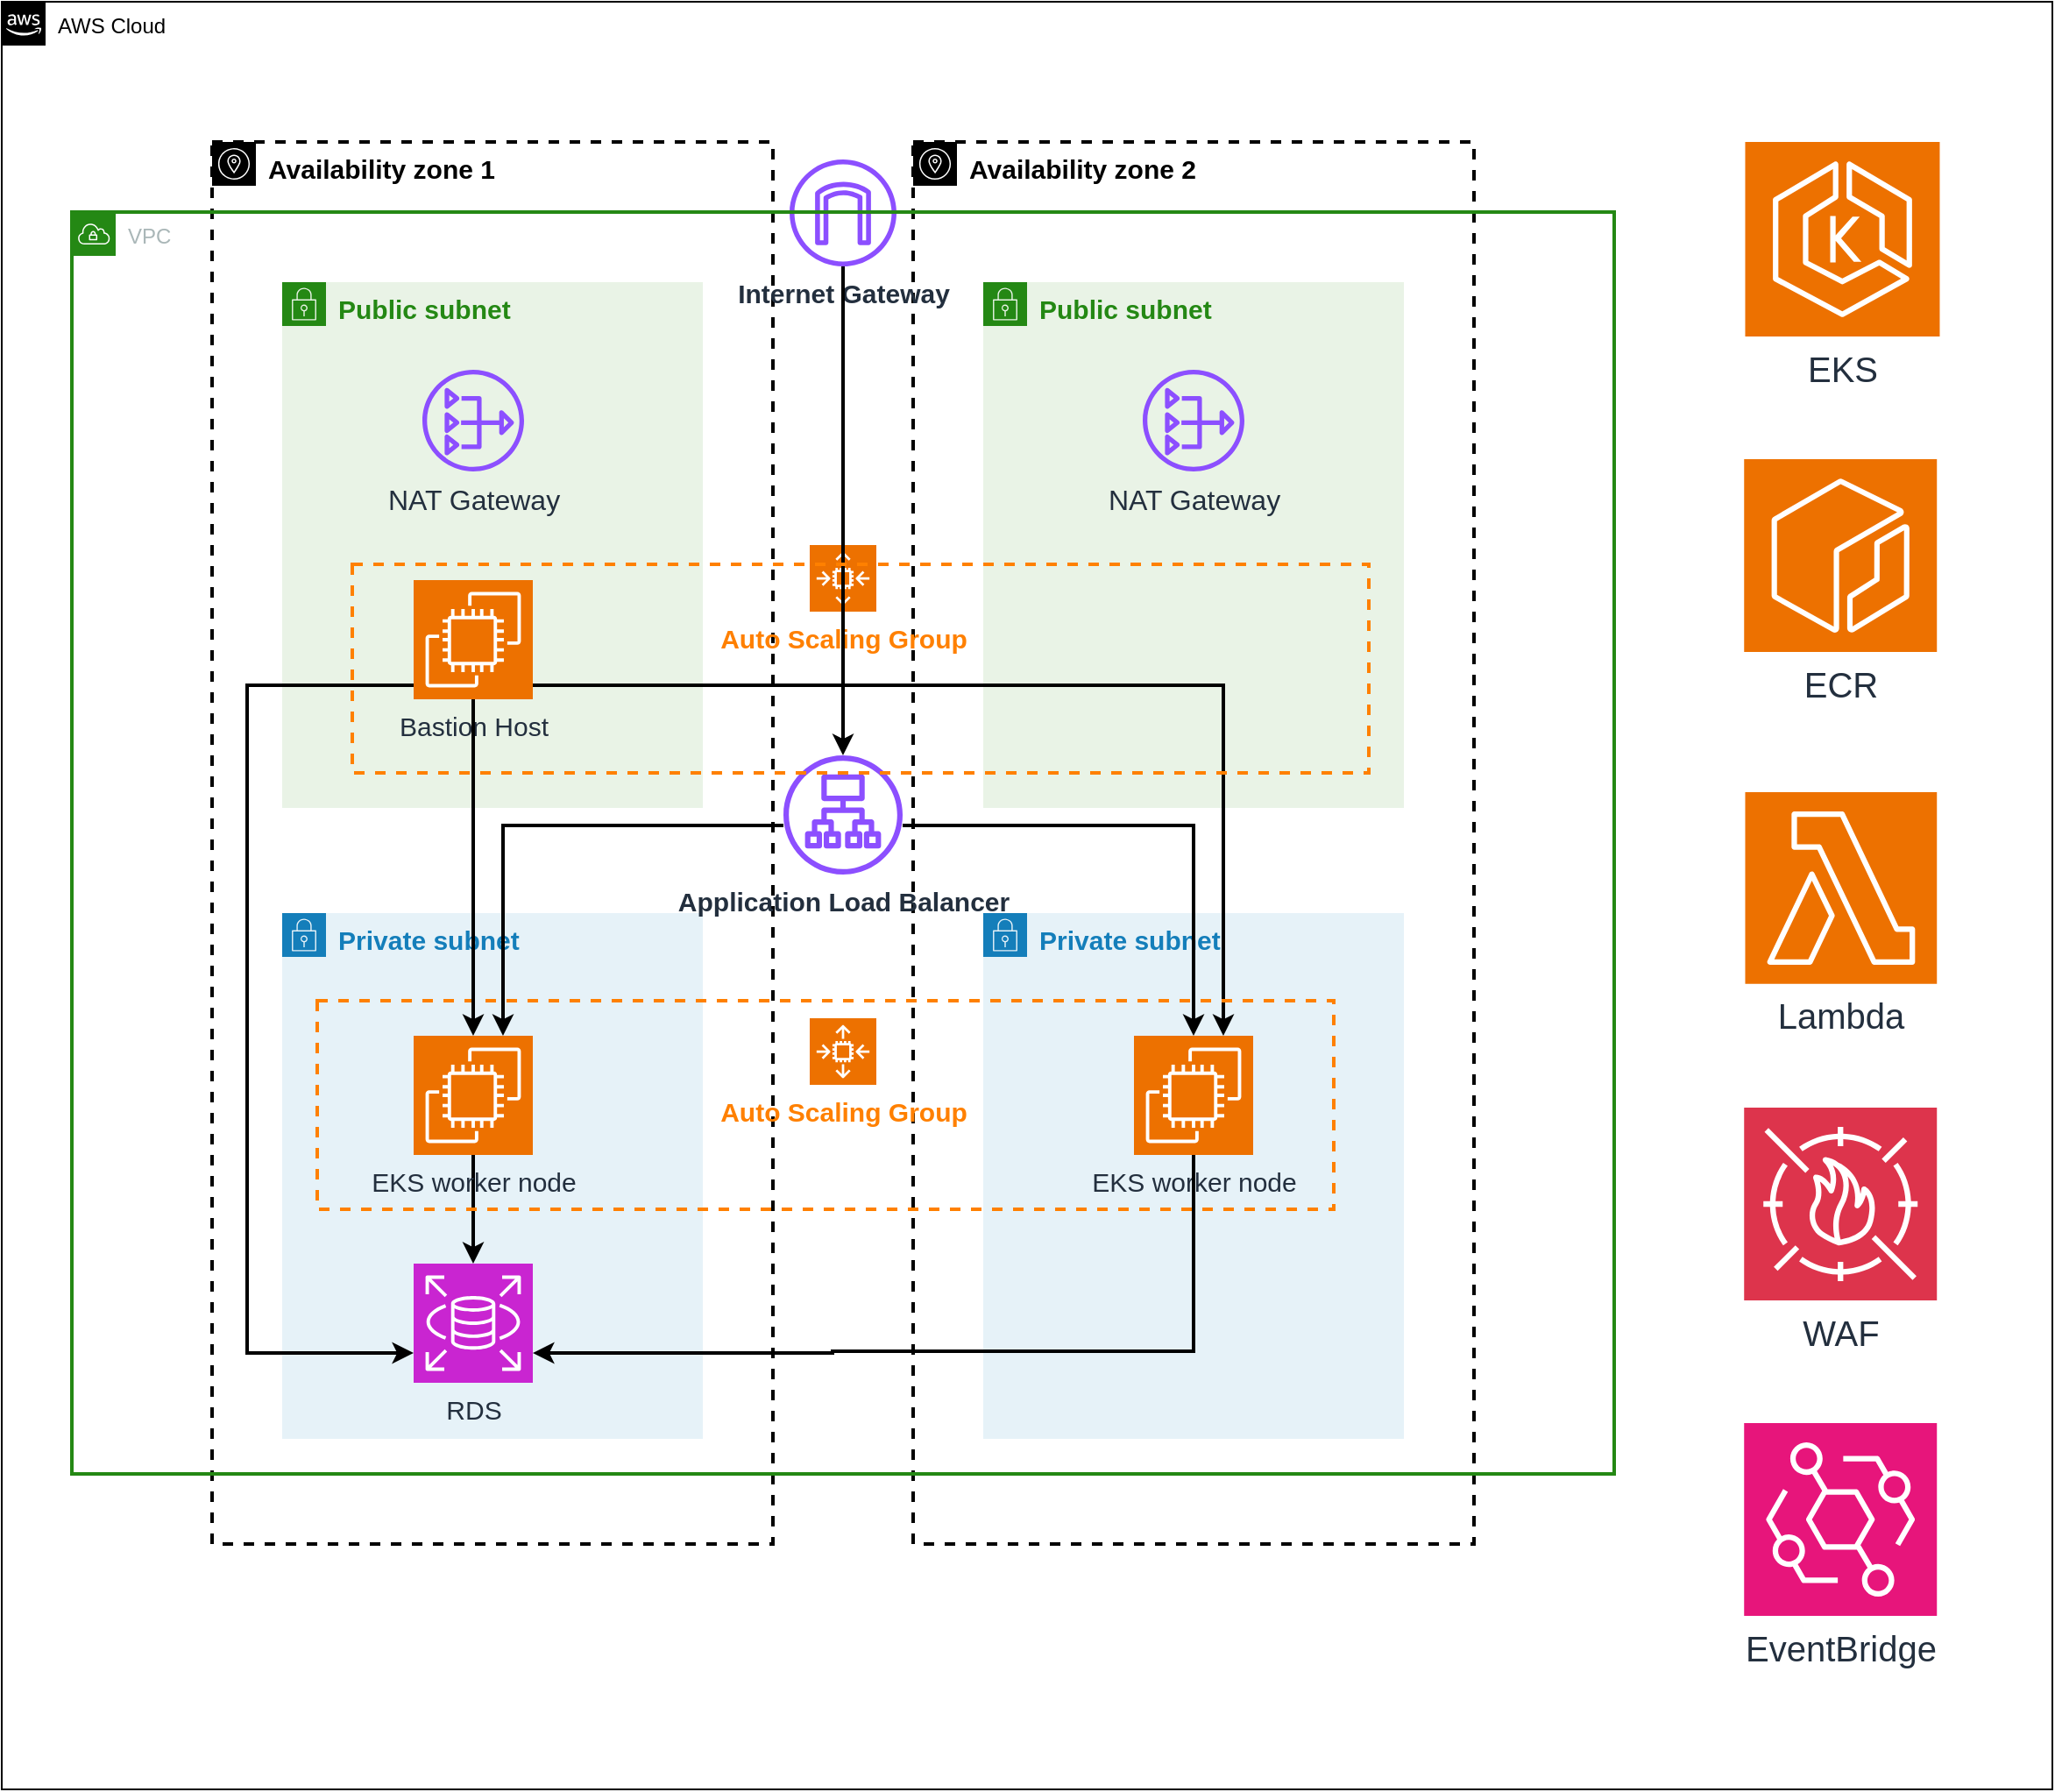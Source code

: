 <mxfile version="21.7.5" type="github">
  <diagram id="Ht1M8jgEwFfnCIfOTk4-" name="Page-1">
    <mxGraphModel dx="2100" dy="2802" grid="1" gridSize="10" guides="1" tooltips="1" connect="1" arrows="1" fold="1" page="1" pageScale="1" pageWidth="1169" pageHeight="827" math="0" shadow="0">
      <root>
        <mxCell id="0" />
        <mxCell id="1" parent="0" />
        <mxCell id="UEzPUAAOIrF-is8g5C7q-175" value="AWS Cloud" style="points=[[0,0],[0.25,0],[0.5,0],[0.75,0],[1,0],[1,0.25],[1,0.5],[1,0.75],[1,1],[0.75,1],[0.5,1],[0.25,1],[0,1],[0,0.75],[0,0.5],[0,0.25]];outlineConnect=0;html=1;whiteSpace=wrap;fontSize=12;fontStyle=0;shape=mxgraph.aws4.group;grIcon=mxgraph.aws4.group_aws_cloud_alt;verticalAlign=top;align=left;spacingLeft=30;dashed=0;labelBackgroundColor=#ffffff;container=1;pointerEvents=0;collapsible=0;recursiveResize=0;fillColor=none;" parent="1" vertex="1">
          <mxGeometry x="120" y="-960" width="1170" height="1020" as="geometry" />
        </mxCell>
        <mxCell id="eEmY7omOybEC-ZVwr5We-1" value="&lt;b&gt;&lt;font style=&quot;font-size: 15px;&quot;&gt;Availability zone 1&lt;/font&gt;&lt;/b&gt;" style="sketch=0;outlineConnect=0;html=1;whiteSpace=wrap;fontSize=12;fontStyle=0;shape=mxgraph.aws4.group;grIcon=mxgraph.aws4.group_availability_zone;fillColor=none;verticalAlign=top;align=left;spacingLeft=30;dashed=1;strokeWidth=2;" vertex="1" parent="UEzPUAAOIrF-is8g5C7q-175">
          <mxGeometry x="120" y="80" width="320" height="800" as="geometry" />
        </mxCell>
        <mxCell id="eEmY7omOybEC-ZVwr5We-2" value="&lt;font color=&quot;#000000&quot; style=&quot;font-size: 15px;&quot;&gt;&lt;b&gt;Availability zone 2&lt;/b&gt;&lt;/font&gt;" style="sketch=0;outlineConnect=0;gradientColor=none;html=1;whiteSpace=wrap;fontSize=12;fontStyle=0;shape=mxgraph.aws4.group;grIcon=mxgraph.aws4.group_availability_zone;strokeColor=#000000;fillColor=none;verticalAlign=top;align=left;spacingLeft=30;fontColor=#545B64;dashed=1;strokeWidth=2;" vertex="1" parent="UEzPUAAOIrF-is8g5C7q-175">
          <mxGeometry x="520" y="80" width="320" height="800" as="geometry" />
        </mxCell>
        <mxCell id="eEmY7omOybEC-ZVwr5We-3" value="&lt;font style=&quot;font-size: 15px;&quot;&gt;&lt;b&gt;Public subnet&lt;/b&gt;&lt;/font&gt;" style="points=[[0,0],[0.25,0],[0.5,0],[0.75,0],[1,0],[1,0.25],[1,0.5],[1,0.75],[1,1],[0.75,1],[0.5,1],[0.25,1],[0,1],[0,0.75],[0,0.5],[0,0.25]];outlineConnect=0;gradientColor=none;html=1;whiteSpace=wrap;fontSize=12;fontStyle=0;container=1;pointerEvents=0;collapsible=0;recursiveResize=0;shape=mxgraph.aws4.group;grIcon=mxgraph.aws4.group_security_group;grStroke=0;strokeColor=#248814;fillColor=#E9F3E6;verticalAlign=top;align=left;spacingLeft=30;fontColor=#248814;dashed=0;" vertex="1" parent="UEzPUAAOIrF-is8g5C7q-175">
          <mxGeometry x="160" y="160" width="240" height="300" as="geometry" />
        </mxCell>
        <mxCell id="eEmY7omOybEC-ZVwr5We-4" value="&lt;b&gt;&lt;font style=&quot;font-size: 15px;&quot;&gt;Public subnet&lt;/font&gt;&lt;/b&gt;" style="points=[[0,0],[0.25,0],[0.5,0],[0.75,0],[1,0],[1,0.25],[1,0.5],[1,0.75],[1,1],[0.75,1],[0.5,1],[0.25,1],[0,1],[0,0.75],[0,0.5],[0,0.25]];outlineConnect=0;gradientColor=none;html=1;whiteSpace=wrap;fontSize=12;fontStyle=0;container=1;pointerEvents=0;collapsible=0;recursiveResize=0;shape=mxgraph.aws4.group;grIcon=mxgraph.aws4.group_security_group;grStroke=0;strokeColor=#248814;fillColor=#E9F3E6;verticalAlign=top;align=left;spacingLeft=30;fontColor=#248814;dashed=0;" vertex="1" parent="UEzPUAAOIrF-is8g5C7q-175">
          <mxGeometry x="560" y="160" width="240" height="300" as="geometry" />
        </mxCell>
        <mxCell id="eEmY7omOybEC-ZVwr5We-5" value="&lt;b&gt;&lt;font style=&quot;font-size: 15px;&quot;&gt;Private subnet&lt;/font&gt;&lt;/b&gt;" style="points=[[0,0],[0.25,0],[0.5,0],[0.75,0],[1,0],[1,0.25],[1,0.5],[1,0.75],[1,1],[0.75,1],[0.5,1],[0.25,1],[0,1],[0,0.75],[0,0.5],[0,0.25]];outlineConnect=0;gradientColor=none;html=1;whiteSpace=wrap;fontSize=12;fontStyle=0;container=1;pointerEvents=0;collapsible=0;recursiveResize=0;shape=mxgraph.aws4.group;grIcon=mxgraph.aws4.group_security_group;grStroke=0;strokeColor=#147EBA;fillColor=#E6F2F8;verticalAlign=top;align=left;spacingLeft=30;fontColor=#147EBA;dashed=0;" vertex="1" parent="UEzPUAAOIrF-is8g5C7q-175">
          <mxGeometry x="160" y="520" width="240" height="300" as="geometry" />
        </mxCell>
        <mxCell id="eEmY7omOybEC-ZVwr5We-6" value="&lt;font style=&quot;font-size: 15px;&quot;&gt;&lt;b&gt;Private subnet&lt;/b&gt;&lt;/font&gt;" style="points=[[0,0],[0.25,0],[0.5,0],[0.75,0],[1,0],[1,0.25],[1,0.5],[1,0.75],[1,1],[0.75,1],[0.5,1],[0.25,1],[0,1],[0,0.75],[0,0.5],[0,0.25]];outlineConnect=0;gradientColor=none;html=1;whiteSpace=wrap;fontSize=12;fontStyle=0;container=1;pointerEvents=0;collapsible=0;recursiveResize=0;shape=mxgraph.aws4.group;grIcon=mxgraph.aws4.group_security_group;grStroke=0;strokeColor=#147EBA;fillColor=#E6F2F8;verticalAlign=top;align=left;spacingLeft=30;fontColor=#147EBA;dashed=0;" vertex="1" parent="UEzPUAAOIrF-is8g5C7q-175">
          <mxGeometry x="560" y="520" width="240" height="300" as="geometry" />
        </mxCell>
        <mxCell id="eEmY7omOybEC-ZVwr5We-8" value="&lt;font style=&quot;font-size: 16px;&quot;&gt;NAT Gateway&lt;/font&gt;" style="sketch=0;outlineConnect=0;fontColor=#232F3E;gradientColor=none;fillColor=#8C4FFF;strokeColor=none;dashed=0;verticalLabelPosition=bottom;verticalAlign=top;align=center;html=1;fontSize=12;fontStyle=0;aspect=fixed;pointerEvents=1;shape=mxgraph.aws4.nat_gateway;" vertex="1" parent="UEzPUAAOIrF-is8g5C7q-175">
          <mxGeometry x="240" y="210" width="58" height="58" as="geometry" />
        </mxCell>
        <mxCell id="eEmY7omOybEC-ZVwr5We-33" style="edgeStyle=orthogonalEdgeStyle;rounded=0;orthogonalLoop=1;jettySize=auto;html=1;entryX=0.75;entryY=0;entryDx=0;entryDy=0;entryPerimeter=0;strokeWidth=2;" edge="1" parent="UEzPUAAOIrF-is8g5C7q-175" source="eEmY7omOybEC-ZVwr5We-9" target="eEmY7omOybEC-ZVwr5We-20">
          <mxGeometry relative="1" as="geometry">
            <Array as="points">
              <mxPoint x="697" y="390" />
            </Array>
          </mxGeometry>
        </mxCell>
        <mxCell id="eEmY7omOybEC-ZVwr5We-9" value="&lt;font style=&quot;font-size: 15px;&quot;&gt;Bastion Host&lt;/font&gt;" style="sketch=0;points=[[0,0,0],[0.25,0,0],[0.5,0,0],[0.75,0,0],[1,0,0],[0,1,0],[0.25,1,0],[0.5,1,0],[0.75,1,0],[1,1,0],[0,0.25,0],[0,0.5,0],[0,0.75,0],[1,0.25,0],[1,0.5,0],[1,0.75,0]];outlineConnect=0;fontColor=#232F3E;fillColor=#ED7100;strokeColor=#ffffff;dashed=0;verticalLabelPosition=bottom;verticalAlign=top;align=center;html=1;fontSize=12;fontStyle=0;aspect=fixed;shape=mxgraph.aws4.resourceIcon;resIcon=mxgraph.aws4.ec2;" vertex="1" parent="UEzPUAAOIrF-is8g5C7q-175">
          <mxGeometry x="235" y="330" width="68" height="68" as="geometry" />
        </mxCell>
        <mxCell id="eEmY7omOybEC-ZVwr5We-13" value="&lt;font style=&quot;font-size: 16px;&quot;&gt;NAT Gateway&lt;/font&gt;" style="sketch=0;outlineConnect=0;fontColor=#232F3E;gradientColor=none;fillColor=#8C4FFF;strokeColor=none;dashed=0;verticalLabelPosition=bottom;verticalAlign=top;align=center;html=1;fontSize=12;fontStyle=0;aspect=fixed;pointerEvents=1;shape=mxgraph.aws4.nat_gateway;" vertex="1" parent="UEzPUAAOIrF-is8g5C7q-175">
          <mxGeometry x="651" y="210" width="58" height="58" as="geometry" />
        </mxCell>
        <mxCell id="eEmY7omOybEC-ZVwr5We-15" value="&lt;font style=&quot;font-size: 15px;&quot;&gt;&lt;b&gt;Internet Gateway&lt;/b&gt;&lt;/font&gt;" style="sketch=0;outlineConnect=0;fontColor=#232F3E;gradientColor=none;fillColor=#8C4FFF;strokeColor=none;dashed=0;verticalLabelPosition=bottom;verticalAlign=top;align=center;html=1;fontSize=12;fontStyle=0;aspect=fixed;pointerEvents=1;shape=mxgraph.aws4.internet_gateway;" vertex="1" parent="UEzPUAAOIrF-is8g5C7q-175">
          <mxGeometry x="449.5" y="90" width="61" height="61" as="geometry" />
        </mxCell>
        <mxCell id="eEmY7omOybEC-ZVwr5We-20" value="&lt;font style=&quot;font-size: 15px;&quot;&gt;EKS worker node&lt;/font&gt;" style="sketch=0;points=[[0,0,0],[0.25,0,0],[0.5,0,0],[0.75,0,0],[1,0,0],[0,1,0],[0.25,1,0],[0.5,1,0],[0.75,1,0],[1,1,0],[0,0.25,0],[0,0.5,0],[0,0.75,0],[1,0.25,0],[1,0.5,0],[1,0.75,0]];outlineConnect=0;fontColor=#232F3E;fillColor=#ED7100;strokeColor=#ffffff;dashed=0;verticalLabelPosition=bottom;verticalAlign=top;align=center;html=1;fontSize=12;fontStyle=0;aspect=fixed;shape=mxgraph.aws4.resourceIcon;resIcon=mxgraph.aws4.ec2;" vertex="1" parent="UEzPUAAOIrF-is8g5C7q-175">
          <mxGeometry x="646" y="590" width="68" height="68" as="geometry" />
        </mxCell>
        <mxCell id="eEmY7omOybEC-ZVwr5We-40" value="&lt;font style=&quot;font-size: 20px;&quot;&gt;EKS&lt;/font&gt;" style="sketch=0;points=[[0,0,0],[0.25,0,0],[0.5,0,0],[0.75,0,0],[1,0,0],[0,1,0],[0.25,1,0],[0.5,1,0],[0.75,1,0],[1,1,0],[0,0.25,0],[0,0.5,0],[0,0.75,0],[1,0.25,0],[1,0.5,0],[1,0.75,0]];outlineConnect=0;fontColor=#232F3E;fillColor=#ED7100;strokeColor=#ffffff;dashed=0;verticalLabelPosition=bottom;verticalAlign=top;align=center;html=1;fontSize=12;fontStyle=0;aspect=fixed;shape=mxgraph.aws4.resourceIcon;resIcon=mxgraph.aws4.eks;" vertex="1" parent="UEzPUAAOIrF-is8g5C7q-175">
          <mxGeometry x="994.74" y="80" width="111" height="111" as="geometry" />
        </mxCell>
        <mxCell id="eEmY7omOybEC-ZVwr5We-41" value="&lt;font style=&quot;font-size: 20px;&quot;&gt;ECR&lt;/font&gt;" style="sketch=0;points=[[0,0,0],[0.25,0,0],[0.5,0,0],[0.75,0,0],[1,0,0],[0,1,0],[0.25,1,0],[0.5,1,0],[0.75,1,0],[1,1,0],[0,0.25,0],[0,0.5,0],[0,0.75,0],[1,0.25,0],[1,0.5,0],[1,0.75,0]];outlineConnect=0;fontColor=#232F3E;fillColor=#ED7100;strokeColor=#ffffff;dashed=0;verticalLabelPosition=bottom;verticalAlign=top;align=center;html=1;fontSize=12;fontStyle=0;aspect=fixed;shape=mxgraph.aws4.resourceIcon;resIcon=mxgraph.aws4.ecr;" vertex="1" parent="UEzPUAAOIrF-is8g5C7q-175">
          <mxGeometry x="994.12" y="261" width="110" height="110" as="geometry" />
        </mxCell>
        <mxCell id="eEmY7omOybEC-ZVwr5We-42" value="&lt;font style=&quot;font-size: 20px;&quot;&gt;Lambda&lt;/font&gt;" style="sketch=0;points=[[0,0,0],[0.25,0,0],[0.5,0,0],[0.75,0,0],[1,0,0],[0,1,0],[0.25,1,0],[0.5,1,0],[0.75,1,0],[1,1,0],[0,0.25,0],[0,0.5,0],[0,0.75,0],[1,0.25,0],[1,0.5,0],[1,0.75,0]];outlineConnect=0;fontColor=#232F3E;fillColor=#ED7100;strokeColor=#ffffff;dashed=0;verticalLabelPosition=bottom;verticalAlign=top;align=center;html=1;fontSize=12;fontStyle=0;aspect=fixed;shape=mxgraph.aws4.resourceIcon;resIcon=mxgraph.aws4.lambda;" vertex="1" parent="UEzPUAAOIrF-is8g5C7q-175">
          <mxGeometry x="994.74" y="451" width="109.38" height="109.38" as="geometry" />
        </mxCell>
        <mxCell id="eEmY7omOybEC-ZVwr5We-45" value="&lt;font style=&quot;font-size: 20px;&quot;&gt;WAF&lt;/font&gt;" style="sketch=0;points=[[0,0,0],[0.25,0,0],[0.5,0,0],[0.75,0,0],[1,0,0],[0,1,0],[0.25,1,0],[0.5,1,0],[0.75,1,0],[1,1,0],[0,0.25,0],[0,0.5,0],[0,0.75,0],[1,0.25,0],[1,0.5,0],[1,0.75,0]];outlineConnect=0;fontColor=#232F3E;fillColor=#DD344C;strokeColor=#ffffff;dashed=0;verticalLabelPosition=bottom;verticalAlign=top;align=center;html=1;fontSize=12;fontStyle=0;aspect=fixed;shape=mxgraph.aws4.resourceIcon;resIcon=mxgraph.aws4.waf;" vertex="1" parent="UEzPUAAOIrF-is8g5C7q-175">
          <mxGeometry x="994.12" y="631" width="110" height="110" as="geometry" />
        </mxCell>
        <mxCell id="eEmY7omOybEC-ZVwr5We-44" value="&lt;font style=&quot;font-size: 20px;&quot;&gt;EventBridge&lt;/font&gt;" style="sketch=0;points=[[0,0,0],[0.25,0,0],[0.5,0,0],[0.75,0,0],[1,0,0],[0,1,0],[0.25,1,0],[0.5,1,0],[0.75,1,0],[1,1,0],[0,0.25,0],[0,0.5,0],[0,0.75,0],[1,0.25,0],[1,0.5,0],[1,0.75,0]];outlineConnect=0;fontColor=#232F3E;fillColor=#E7157B;strokeColor=#ffffff;dashed=0;verticalLabelPosition=bottom;verticalAlign=top;align=center;html=1;fontSize=12;fontStyle=0;aspect=fixed;shape=mxgraph.aws4.resourceIcon;resIcon=mxgraph.aws4.eventbridge;" vertex="1" parent="UEzPUAAOIrF-is8g5C7q-175">
          <mxGeometry x="994.12" y="811" width="110" height="110" as="geometry" />
        </mxCell>
        <mxCell id="eEmY7omOybEC-ZVwr5We-14" value="VPC" style="points=[[0,0],[0.25,0],[0.5,0],[0.75,0],[1,0],[1,0.25],[1,0.5],[1,0.75],[1,1],[0.75,1],[0.5,1],[0.25,1],[0,1],[0,0.75],[0,0.5],[0,0.25]];outlineConnect=0;gradientColor=none;html=1;whiteSpace=wrap;fontSize=12;fontStyle=0;container=1;pointerEvents=0;collapsible=0;recursiveResize=0;shape=mxgraph.aws4.group;grIcon=mxgraph.aws4.group_vpc;strokeColor=#248814;fillColor=none;verticalAlign=top;align=left;spacingLeft=30;fontColor=#AAB7B8;dashed=0;strokeWidth=2;" vertex="1" parent="1">
          <mxGeometry x="160" y="-840" width="880" height="720" as="geometry" />
        </mxCell>
        <mxCell id="eEmY7omOybEC-ZVwr5We-18" value="&lt;font color=&quot;#ff8000&quot; style=&quot;font-size: 15px;&quot;&gt;&lt;b&gt;Auto Scaling Group&lt;/b&gt;&lt;/font&gt;" style="sketch=0;points=[[0,0,0],[0.25,0,0],[0.5,0,0],[0.75,0,0],[1,0,0],[0,1,0],[0.25,1,0],[0.5,1,0],[0.75,1,0],[1,1,0],[0,0.25,0],[0,0.5,0],[0,0.75,0],[1,0.25,0],[1,0.5,0],[1,0.75,0]];outlineConnect=0;fontColor=#232F3E;fillColor=#ED7100;strokeColor=#ffffff;dashed=0;verticalLabelPosition=bottom;verticalAlign=top;align=center;html=1;fontSize=12;fontStyle=0;aspect=fixed;shape=mxgraph.aws4.resourceIcon;resIcon=mxgraph.aws4.auto_scaling2;" vertex="1" parent="eEmY7omOybEC-ZVwr5We-14">
          <mxGeometry x="421" y="190" width="38" height="38" as="geometry" />
        </mxCell>
        <mxCell id="eEmY7omOybEC-ZVwr5We-38" style="edgeStyle=orthogonalEdgeStyle;rounded=0;orthogonalLoop=1;jettySize=auto;html=1;entryX=0.5;entryY=0;entryDx=0;entryDy=0;entryPerimeter=0;strokeWidth=2;" edge="1" parent="eEmY7omOybEC-ZVwr5We-14" source="eEmY7omOybEC-ZVwr5We-19" target="eEmY7omOybEC-ZVwr5We-21">
          <mxGeometry relative="1" as="geometry" />
        </mxCell>
        <mxCell id="eEmY7omOybEC-ZVwr5We-19" value="&lt;font style=&quot;font-size: 15px;&quot;&gt;EKS worker node&lt;/font&gt;" style="sketch=0;points=[[0,0,0],[0.25,0,0],[0.5,0,0],[0.75,0,0],[1,0,0],[0,1,0],[0.25,1,0],[0.5,1,0],[0.75,1,0],[1,1,0],[0,0.25,0],[0,0.5,0],[0,0.75,0],[1,0.25,0],[1,0.5,0],[1,0.75,0]];outlineConnect=0;fontColor=#232F3E;fillColor=#ED7100;strokeColor=#ffffff;dashed=0;verticalLabelPosition=bottom;verticalAlign=top;align=center;html=1;fontSize=12;fontStyle=0;aspect=fixed;shape=mxgraph.aws4.resourceIcon;resIcon=mxgraph.aws4.ec2;" vertex="1" parent="eEmY7omOybEC-ZVwr5We-14">
          <mxGeometry x="195" y="470" width="68" height="68" as="geometry" />
        </mxCell>
        <mxCell id="eEmY7omOybEC-ZVwr5We-21" value="&lt;font style=&quot;font-size: 15px;&quot;&gt;RDS&lt;/font&gt;" style="sketch=0;points=[[0,0,0],[0.25,0,0],[0.5,0,0],[0.75,0,0],[1,0,0],[0,1,0],[0.25,1,0],[0.5,1,0],[0.75,1,0],[1,1,0],[0,0.25,0],[0,0.5,0],[0,0.75,0],[1,0.25,0],[1,0.5,0],[1,0.75,0]];outlineConnect=0;fontColor=#232F3E;fillColor=#C925D1;strokeColor=#ffffff;dashed=0;verticalLabelPosition=bottom;verticalAlign=top;align=center;html=1;fontSize=12;fontStyle=0;aspect=fixed;shape=mxgraph.aws4.resourceIcon;resIcon=mxgraph.aws4.rds;" vertex="1" parent="eEmY7omOybEC-ZVwr5We-14">
          <mxGeometry x="195" y="600" width="68" height="68" as="geometry" />
        </mxCell>
        <mxCell id="eEmY7omOybEC-ZVwr5We-23" value="&lt;font color=&quot;#ff8000&quot; style=&quot;font-size: 15px;&quot;&gt;&lt;b&gt;Auto Scaling Group&lt;/b&gt;&lt;/font&gt;" style="sketch=0;points=[[0,0,0],[0.25,0,0],[0.5,0,0],[0.75,0,0],[1,0,0],[0,1,0],[0.25,1,0],[0.5,1,0],[0.75,1,0],[1,1,0],[0,0.25,0],[0,0.5,0],[0,0.75,0],[1,0.25,0],[1,0.5,0],[1,0.75,0]];outlineConnect=0;fontColor=#232F3E;fillColor=#ED7100;strokeColor=#ffffff;dashed=0;verticalLabelPosition=bottom;verticalAlign=top;align=center;html=1;fontSize=12;fontStyle=0;aspect=fixed;shape=mxgraph.aws4.resourceIcon;resIcon=mxgraph.aws4.auto_scaling2;" vertex="1" parent="eEmY7omOybEC-ZVwr5We-14">
          <mxGeometry x="421" y="460" width="38" height="38" as="geometry" />
        </mxCell>
        <mxCell id="eEmY7omOybEC-ZVwr5We-32" style="edgeStyle=orthogonalEdgeStyle;rounded=0;orthogonalLoop=1;jettySize=auto;html=1;entryX=0.75;entryY=0;entryDx=0;entryDy=0;entryPerimeter=0;strokeWidth=2;" edge="1" parent="eEmY7omOybEC-ZVwr5We-14" source="eEmY7omOybEC-ZVwr5We-24" target="eEmY7omOybEC-ZVwr5We-19">
          <mxGeometry relative="1" as="geometry">
            <Array as="points">
              <mxPoint x="246" y="350" />
            </Array>
          </mxGeometry>
        </mxCell>
        <mxCell id="eEmY7omOybEC-ZVwr5We-24" value="&lt;font style=&quot;font-size: 15px;&quot;&gt;&lt;b&gt;Application Load Balancer&lt;/b&gt;&lt;/font&gt;" style="sketch=0;outlineConnect=0;fontColor=#232F3E;gradientColor=none;fillColor=#8C4FFF;strokeColor=none;dashed=0;verticalLabelPosition=bottom;verticalAlign=top;align=center;html=1;fontSize=12;fontStyle=0;aspect=fixed;pointerEvents=1;shape=mxgraph.aws4.application_load_balancer;" vertex="1" parent="eEmY7omOybEC-ZVwr5We-14">
          <mxGeometry x="406" y="310" width="68" height="68" as="geometry" />
        </mxCell>
        <mxCell id="eEmY7omOybEC-ZVwr5We-36" value="" style="whiteSpace=wrap;html=1;fillColor=none;strokeColor=#FF8000;dashed=1;strokeWidth=2;" vertex="1" parent="eEmY7omOybEC-ZVwr5We-14">
          <mxGeometry x="140" y="450" width="580" height="119" as="geometry" />
        </mxCell>
        <mxCell id="eEmY7omOybEC-ZVwr5We-29" style="edgeStyle=orthogonalEdgeStyle;rounded=0;orthogonalLoop=1;jettySize=auto;html=1;strokeWidth=2;" edge="1" parent="1" source="eEmY7omOybEC-ZVwr5We-24" target="eEmY7omOybEC-ZVwr5We-20">
          <mxGeometry relative="1" as="geometry">
            <Array as="points">
              <mxPoint x="800" y="-490" />
            </Array>
          </mxGeometry>
        </mxCell>
        <mxCell id="eEmY7omOybEC-ZVwr5We-30" style="edgeStyle=orthogonalEdgeStyle;rounded=0;orthogonalLoop=1;jettySize=auto;html=1;strokeWidth=2;" edge="1" parent="1" source="eEmY7omOybEC-ZVwr5We-15" target="eEmY7omOybEC-ZVwr5We-24">
          <mxGeometry relative="1" as="geometry" />
        </mxCell>
        <mxCell id="eEmY7omOybEC-ZVwr5We-31" style="edgeStyle=orthogonalEdgeStyle;rounded=0;orthogonalLoop=1;jettySize=auto;html=1;strokeWidth=2;" edge="1" parent="1" source="eEmY7omOybEC-ZVwr5We-9" target="eEmY7omOybEC-ZVwr5We-19">
          <mxGeometry relative="1" as="geometry" />
        </mxCell>
        <mxCell id="eEmY7omOybEC-ZVwr5We-35" style="edgeStyle=orthogonalEdgeStyle;rounded=0;orthogonalLoop=1;jettySize=auto;html=1;entryX=0;entryY=0.75;entryDx=0;entryDy=0;entryPerimeter=0;strokeWidth=2;" edge="1" parent="1" source="eEmY7omOybEC-ZVwr5We-9" target="eEmY7omOybEC-ZVwr5We-21">
          <mxGeometry relative="1" as="geometry">
            <Array as="points">
              <mxPoint x="260" y="-570" />
              <mxPoint x="260" y="-189" />
            </Array>
          </mxGeometry>
        </mxCell>
        <mxCell id="eEmY7omOybEC-ZVwr5We-37" value="" style="whiteSpace=wrap;html=1;fillColor=none;strokeColor=#FF8000;dashed=1;strokeWidth=2;" vertex="1" parent="1">
          <mxGeometry x="320" y="-639" width="580" height="119" as="geometry" />
        </mxCell>
        <mxCell id="eEmY7omOybEC-ZVwr5We-39" style="edgeStyle=orthogonalEdgeStyle;rounded=0;orthogonalLoop=1;jettySize=auto;html=1;entryX=1;entryY=0.75;entryDx=0;entryDy=0;entryPerimeter=0;strokeWidth=2;" edge="1" parent="1" source="eEmY7omOybEC-ZVwr5We-20" target="eEmY7omOybEC-ZVwr5We-21">
          <mxGeometry relative="1" as="geometry">
            <Array as="points">
              <mxPoint x="800" y="-190" />
              <mxPoint x="594" y="-190" />
            </Array>
          </mxGeometry>
        </mxCell>
      </root>
    </mxGraphModel>
  </diagram>
</mxfile>
